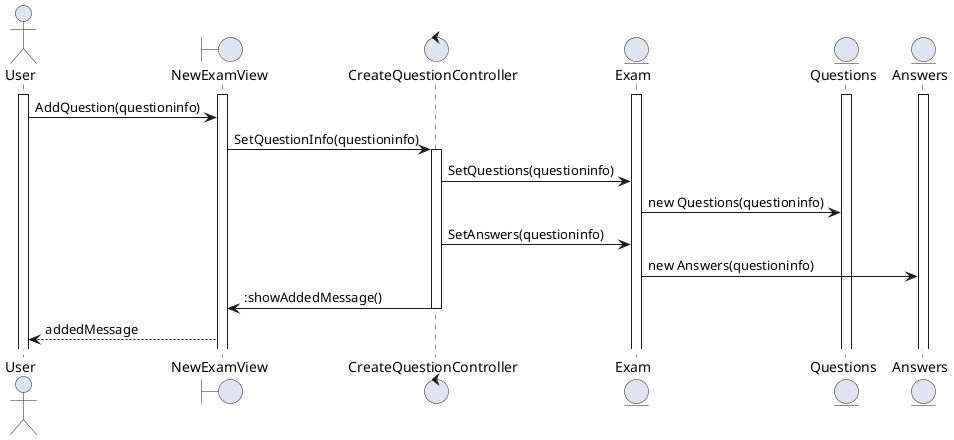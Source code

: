 @startuml
actor User
boundary NewExamView as NV

control CreateQuestionController as C

entity Exam as X
entity Questions as Q
entity Answers as A

activate X
activate User
activate NV
activate Q
activate A

User -> NV : AddQuestion(questioninfo)
NV -> C : SetQuestionInfo(questioninfo)
activate C


C -> X : SetQuestions(questioninfo)

X -> Q : new Questions(questioninfo)


C -> X : SetAnswers(questioninfo)
X -> A : new Answers(questioninfo)


C -> NV : :showAddedMessage()
deactivate C

NV --> User : addedMessage
@enduml
